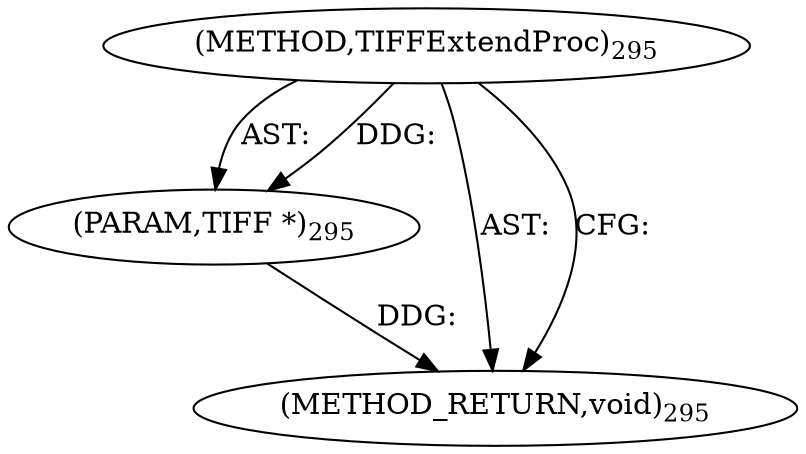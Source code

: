 digraph "TIFFExtendProc" {  
"8340" [label = <(METHOD,TIFFExtendProc)<SUB>295</SUB>> ]
"8341" [label = <(PARAM,TIFF *)<SUB>295</SUB>> ]
"8342" [label = <(METHOD_RETURN,void)<SUB>295</SUB>> ]
  "8340" -> "8341"  [ label = "AST: "] 
  "8340" -> "8342"  [ label = "AST: "] 
  "8340" -> "8342"  [ label = "CFG: "] 
  "8341" -> "8342"  [ label = "DDG: "] 
  "8340" -> "8341"  [ label = "DDG: "] 
}
